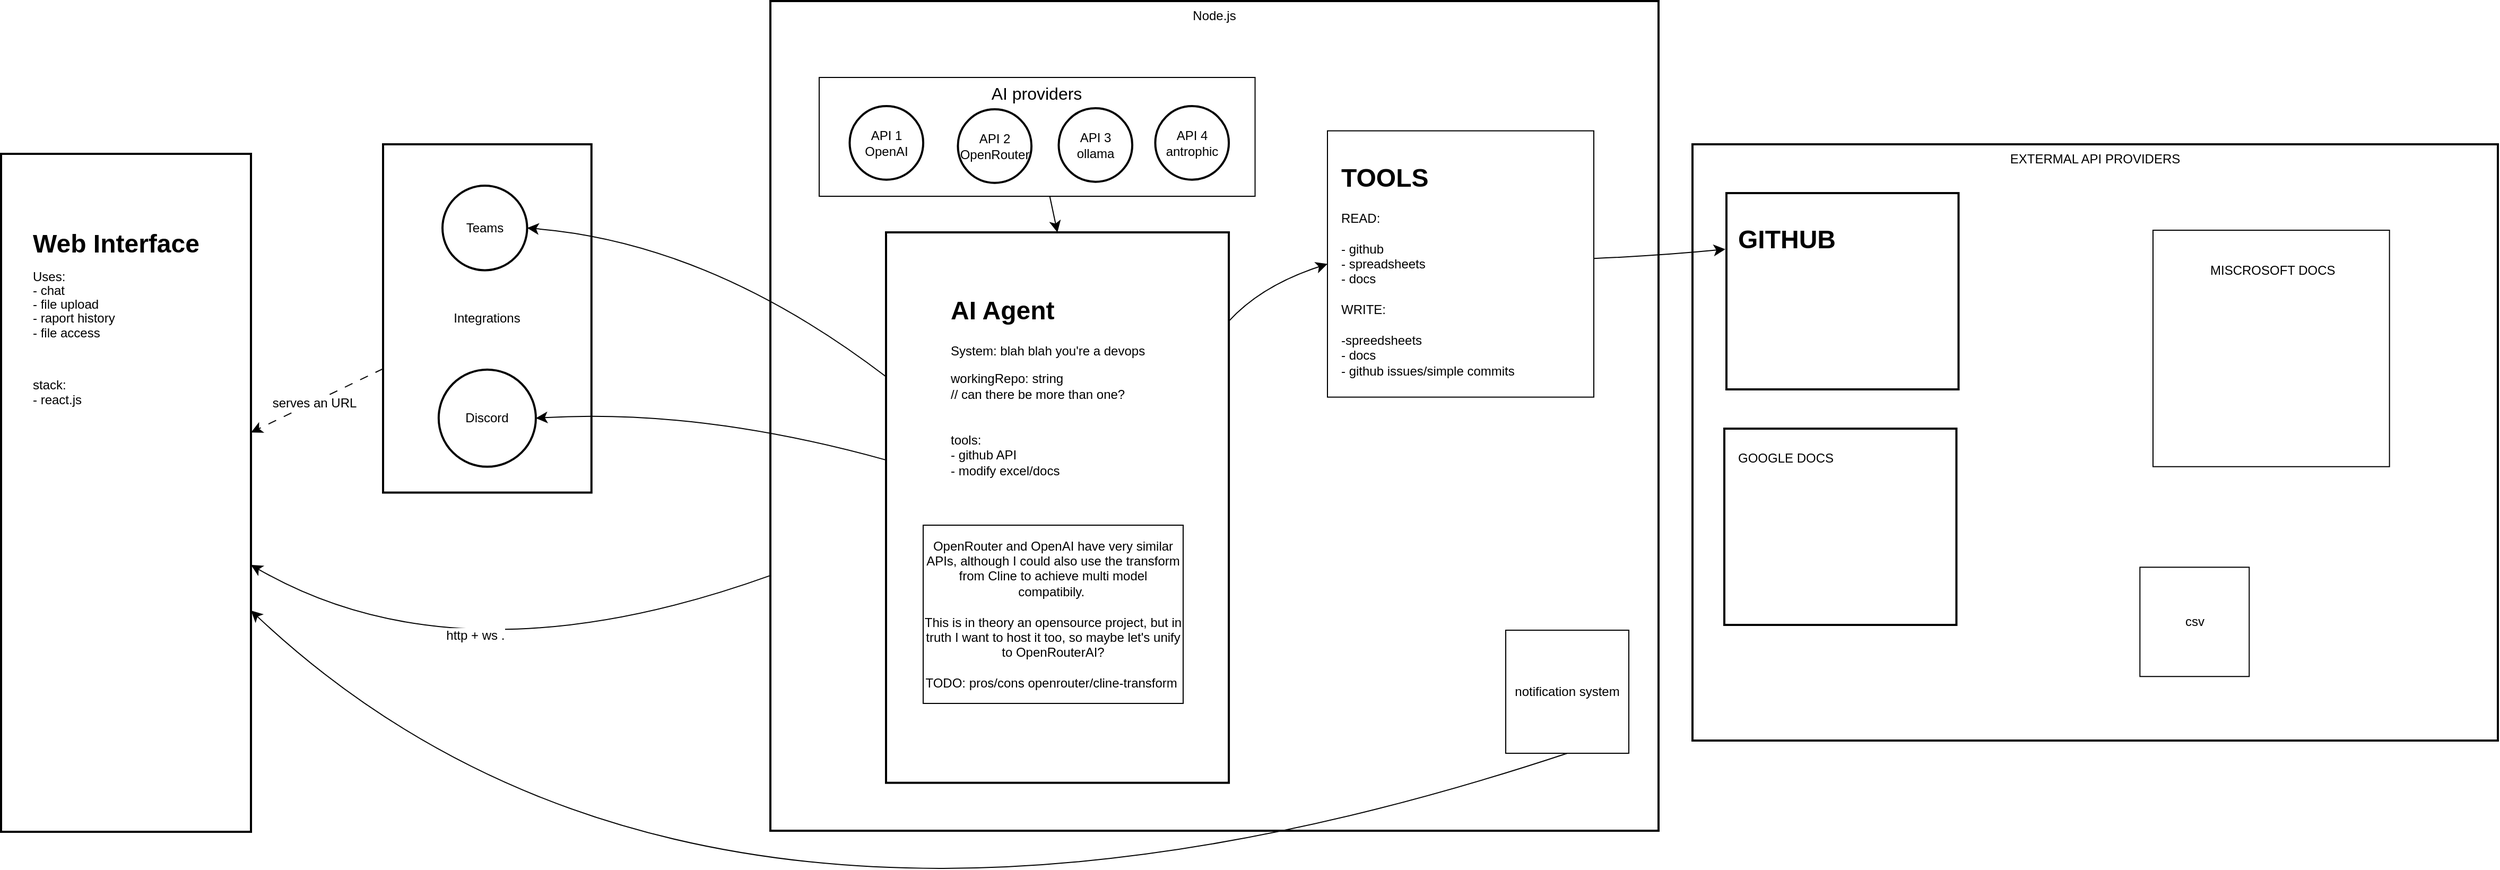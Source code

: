 <mxfile version="26.0.2">
  <diagram name="Strona-1" id="3Ey03jCOjN7yDJ5yqVIj">
    <mxGraphModel dx="1332" dy="758" grid="0" gridSize="10" guides="1" tooltips="1" connect="1" arrows="1" fold="1" page="0" pageScale="1" pageWidth="827" pageHeight="1169" math="0" shadow="0">
      <root>
        <mxCell id="0" />
        <mxCell id="1" parent="0" />
        <mxCell id="R8jTO43OwTZ_dCQ6szHo-49" style="edgeStyle=none;curved=1;rounded=0;orthogonalLoop=1;jettySize=auto;html=1;fontSize=12;startSize=8;endSize=8;" parent="1" source="2" target="12" edge="1">
          <mxGeometry relative="1" as="geometry">
            <Array as="points">
              <mxPoint x="-132" y="504" />
            </Array>
          </mxGeometry>
        </mxCell>
        <mxCell id="R8jTO43OwTZ_dCQ6szHo-50" value="&amp;nbsp;http + ws ." style="edgeLabel;html=1;align=center;verticalAlign=middle;resizable=0;points=[];fontSize=12;" parent="R8jTO43OwTZ_dCQ6szHo-49" vertex="1" connectable="0">
          <mxGeometry x="0.05" y="-42" relative="1" as="geometry">
            <mxPoint as="offset" />
          </mxGeometry>
        </mxCell>
        <mxCell id="2" value="Node.js" style="whiteSpace=wrap;strokeWidth=2;verticalAlign=top;" parent="1" vertex="1">
          <mxGeometry x="159" y="-142" width="837" height="782" as="geometry" />
        </mxCell>
        <mxCell id="R8jTO43OwTZ_dCQ6szHo-95" style="edgeStyle=none;curved=1;rounded=0;orthogonalLoop=1;jettySize=auto;html=1;entryX=0.5;entryY=0;entryDx=0;entryDy=0;fontSize=12;startSize=8;endSize=8;" parent="2" source="R8jTO43OwTZ_dCQ6szHo-91" target="13" edge="1">
          <mxGeometry relative="1" as="geometry" />
        </mxCell>
        <mxCell id="R8jTO43OwTZ_dCQ6szHo-91" value="" style="rounded=0;whiteSpace=wrap;html=1;fillColor=none;" parent="2" vertex="1">
          <mxGeometry x="46" y="72" width="410.77" height="112" as="geometry" />
        </mxCell>
        <mxCell id="5" value="API 1 OpenAI" style="ellipse;aspect=fixed;strokeWidth=2;whiteSpace=wrap;" parent="2" vertex="1">
          <mxGeometry x="74.733" y="98.999" width="69.316" height="69.316" as="geometry" />
        </mxCell>
        <mxCell id="7" value="API 2 OpenRouter" style="ellipse;aspect=fixed;strokeWidth=2;whiteSpace=wrap;" parent="2" vertex="1">
          <mxGeometry x="176.733" y="102.0" width="69.316" height="69.316" as="geometry" />
        </mxCell>
        <mxCell id="9" value="API 3 ollama" style="ellipse;aspect=fixed;strokeWidth=2;whiteSpace=wrap;" parent="2" vertex="1">
          <mxGeometry x="271.733" y="100.997" width="69.316" height="69.316" as="geometry" />
        </mxCell>
        <mxCell id="10" value="API 4 antrophic" style="ellipse;aspect=fixed;strokeWidth=2;whiteSpace=wrap;" parent="2" vertex="1">
          <mxGeometry x="362.733" y="99.002" width="69.316" height="69.316" as="geometry" />
        </mxCell>
        <mxCell id="R8jTO43OwTZ_dCQ6szHo-97" style="edgeStyle=none;curved=1;rounded=0;orthogonalLoop=1;jettySize=auto;html=1;entryX=0;entryY=0.5;entryDx=0;entryDy=0;fontSize=12;startSize=8;endSize=8;" parent="2" source="13" target="R8jTO43OwTZ_dCQ6szHo-55" edge="1">
          <mxGeometry relative="1" as="geometry">
            <Array as="points">
              <mxPoint x="463" y="268" />
            </Array>
          </mxGeometry>
        </mxCell>
        <mxCell id="13" value="" style="whiteSpace=wrap;strokeWidth=2;" parent="2" vertex="1">
          <mxGeometry x="109" y="218" width="323.05" height="518.82" as="geometry" />
        </mxCell>
        <mxCell id="R8jTO43OwTZ_dCQ6szHo-51" value="&lt;h1 style=&quot;margin-top: 0px;&quot;&gt;AI Agent&lt;br&gt;&lt;/h1&gt;&lt;p&gt;System: blah blah you&#39;re a devops&lt;br&gt;&lt;/p&gt;&lt;div&gt;workingRepo: string&lt;/div&gt;&lt;div&gt;// can there be more than one?&lt;/div&gt;&lt;div&gt;&lt;br&gt;&lt;/div&gt;&lt;div&gt;&lt;br&gt;&lt;/div&gt;&lt;div&gt;tools:&amp;nbsp;&lt;/div&gt;&lt;div&gt;- github API&lt;/div&gt;&lt;div&gt;- modify excel/docs&lt;br&gt;&lt;/div&gt;&lt;div&gt;&lt;br&gt;&lt;/div&gt;" style="text;html=1;whiteSpace=wrap;overflow=hidden;rounded=0;" parent="2" vertex="1">
          <mxGeometry x="168.23" y="270.999" width="204.59" height="287.783" as="geometry" />
        </mxCell>
        <mxCell id="R8jTO43OwTZ_dCQ6szHo-53" value="notification system" style="whiteSpace=wrap;html=1;aspect=fixed;" parent="2" vertex="1">
          <mxGeometry x="693" y="592.986" width="116" height="116" as="geometry" />
        </mxCell>
        <mxCell id="R8jTO43OwTZ_dCQ6szHo-55" value="" style="whiteSpace=wrap;html=1;aspect=fixed;" parent="2" vertex="1">
          <mxGeometry x="525" y="122.303" width="251" height="251" as="geometry" />
        </mxCell>
        <mxCell id="R8jTO43OwTZ_dCQ6szHo-56" value="&lt;h1 style=&quot;margin-top: 0px;&quot;&gt;TOOLS&lt;br&gt;&lt;/h1&gt;READ:&lt;br&gt;&lt;div&gt;&lt;br&gt;&lt;/div&gt;&lt;div&gt;- github&lt;/div&gt;&lt;div&gt;- spreadsheets&lt;/div&gt;&lt;div&gt;- docs&lt;/div&gt;&lt;div&gt;&lt;br&gt;&lt;/div&gt;&lt;div&gt;WRITE:&lt;/div&gt;&lt;div&gt;&lt;br&gt;&lt;/div&gt;&lt;div&gt;-spreedsheets&lt;/div&gt;&lt;div&gt;- docs&lt;/div&gt;&lt;div&gt;- github issues/simple commits&lt;br&gt;&lt;/div&gt;" style="text;html=1;whiteSpace=wrap;overflow=hidden;rounded=0;" parent="2" vertex="1">
          <mxGeometry x="536" y="145.776" width="204.59" height="280.433" as="geometry" />
        </mxCell>
        <mxCell id="R8jTO43OwTZ_dCQ6szHo-93" value="AI providers" style="text;strokeColor=none;fillColor=none;html=1;align=center;verticalAlign=middle;whiteSpace=wrap;rounded=0;fontSize=16;" parent="2" vertex="1">
          <mxGeometry x="199.39" y="72" width="104" height="30" as="geometry" />
        </mxCell>
        <mxCell id="yrRPZ2soZu0_ZAYoNDOE-14" value="&lt;div&gt;OpenRouter and OpenAI have very similar APIs, although I could also use the transform from Cline to achieve multi model compatibily.&amp;nbsp;&lt;/div&gt;&lt;div&gt;&lt;br&gt;&lt;/div&gt;&lt;div&gt;This is in theory an opensource project, but in truth I want to host it too, so maybe let&#39;s unify to OpenRouterAI?&lt;/div&gt;&lt;div&gt;&lt;br&gt;&lt;/div&gt;&lt;div&gt;TODO: pros/cons openrouter/cline-transform&amp;nbsp; &lt;/div&gt;" style="rounded=0;whiteSpace=wrap;html=1;" vertex="1" parent="2">
          <mxGeometry x="144" y="494" width="245" height="168" as="geometry" />
        </mxCell>
        <mxCell id="12" value="" style="whiteSpace=wrap;strokeWidth=2;" parent="1" vertex="1">
          <mxGeometry x="-566" y="2" width="235.52" height="639" as="geometry" />
        </mxCell>
        <mxCell id="R8jTO43OwTZ_dCQ6szHo-47" style="edgeStyle=none;curved=1;rounded=0;orthogonalLoop=1;jettySize=auto;html=1;fontSize=12;startSize=8;endSize=8;dashed=1;dashPattern=8 8;" parent="1" source="4" target="12" edge="1">
          <mxGeometry relative="1" as="geometry" />
        </mxCell>
        <mxCell id="R8jTO43OwTZ_dCQ6szHo-48" value="serves an URL" style="edgeLabel;html=1;align=center;verticalAlign=middle;resizable=0;points=[];fontSize=12;" parent="R8jTO43OwTZ_dCQ6szHo-47" vertex="1" connectable="0">
          <mxGeometry x="0.049" y="1" relative="1" as="geometry">
            <mxPoint as="offset" />
          </mxGeometry>
        </mxCell>
        <mxCell id="4" value="Integrations" style="whiteSpace=wrap;strokeWidth=2;" parent="1" vertex="1">
          <mxGeometry x="-206.002" y="-7.003" width="196.383" height="328.271" as="geometry" />
        </mxCell>
        <mxCell id="11" value="Discord" style="ellipse;aspect=fixed;strokeWidth=2;whiteSpace=wrap;" parent="1" vertex="1">
          <mxGeometry x="-153.58" y="205.333" width="91.55" height="91.55" as="geometry" />
        </mxCell>
        <mxCell id="3" value="Teams" style="ellipse;aspect=fixed;strokeWidth=2;whiteSpace=wrap;" parent="1" vertex="1">
          <mxGeometry x="-150.003" y="32.002" width="79.779" height="79.779" as="geometry" />
        </mxCell>
        <mxCell id="R8jTO43OwTZ_dCQ6szHo-45" value="&lt;h1 style=&quot;margin-top: 0px;&quot;&gt;Web Interface&lt;br&gt;&lt;/h1&gt;&lt;p style=&quot;line-height: 10%;&quot;&gt;Uses:&lt;/p&gt;&lt;p style=&quot;line-height: 10%;&quot;&gt;- chat&lt;/p&gt;&lt;p style=&quot;line-height: 10%;&quot;&gt;- file upload&lt;/p&gt;&lt;p style=&quot;line-height: 10%;&quot;&gt;- raport history&lt;/p&gt;&lt;p style=&quot;line-height: 10%;&quot;&gt;- file access&lt;br&gt;&lt;/p&gt;&lt;div&gt;&lt;br&gt;&lt;/div&gt;&lt;div&gt;&lt;br&gt;&lt;/div&gt;&lt;div&gt;stack: &lt;br&gt;&lt;/div&gt;&lt;div&gt;- react.js&lt;br&gt;&lt;/div&gt;" style="text;html=1;whiteSpace=wrap;overflow=hidden;rounded=0;" parent="1" vertex="1">
          <mxGeometry x="-538.24" y="66" width="180" height="204" as="geometry" />
        </mxCell>
        <mxCell id="R8jTO43OwTZ_dCQ6szHo-46" style="edgeStyle=none;curved=1;rounded=0;orthogonalLoop=1;jettySize=auto;html=1;entryX=1;entryY=0.5;entryDx=0;entryDy=0;fontSize=12;startSize=8;endSize=8;" parent="1" source="13" target="11" edge="1">
          <mxGeometry relative="1" as="geometry">
            <Array as="points">
              <mxPoint x="93" y="242" />
            </Array>
          </mxGeometry>
        </mxCell>
        <mxCell id="R8jTO43OwTZ_dCQ6szHo-52" style="edgeStyle=none;curved=1;rounded=0;orthogonalLoop=1;jettySize=auto;html=1;entryX=1;entryY=0.5;entryDx=0;entryDy=0;fontSize=12;startSize=8;endSize=8;" parent="1" source="13" target="3" edge="1">
          <mxGeometry relative="1" as="geometry">
            <Array as="points">
              <mxPoint x="103" y="86" />
            </Array>
          </mxGeometry>
        </mxCell>
        <mxCell id="R8jTO43OwTZ_dCQ6szHo-54" style="edgeStyle=none;curved=1;rounded=0;orthogonalLoop=1;jettySize=auto;html=1;fontSize=12;startSize=8;endSize=8;exitX=0.5;exitY=1;exitDx=0;exitDy=0;" parent="1" source="R8jTO43OwTZ_dCQ6szHo-53" target="12" edge="1">
          <mxGeometry relative="1" as="geometry">
            <Array as="points">
              <mxPoint x="98" y="836" />
            </Array>
          </mxGeometry>
        </mxCell>
        <mxCell id="R8jTO43OwTZ_dCQ6szHo-58" value="EXTERMAL API PROVIDERS" style="whiteSpace=wrap;strokeWidth=2;verticalAlign=top;" parent="1" vertex="1">
          <mxGeometry x="1028" y="-7" width="759" height="562" as="geometry" />
        </mxCell>
        <mxCell id="R8jTO43OwTZ_dCQ6szHo-63" value="" style="whiteSpace=wrap;strokeWidth=2;" parent="R8jTO43OwTZ_dCQ6szHo-58" vertex="1">
          <mxGeometry x="32" y="46" width="218.73" height="185" as="geometry" />
        </mxCell>
        <mxCell id="R8jTO43OwTZ_dCQ6szHo-64" value="&lt;h1 style=&quot;margin-top: 0px;&quot;&gt;GITHUB&lt;br&gt;&lt;/h1&gt;" style="text;html=1;whiteSpace=wrap;overflow=hidden;rounded=0;" parent="R8jTO43OwTZ_dCQ6szHo-58" vertex="1">
          <mxGeometry x="40.735" y="69.001" width="185.524" height="156.215" as="geometry" />
        </mxCell>
        <mxCell id="R8jTO43OwTZ_dCQ6szHo-65" value="csv" style="whiteSpace=wrap;html=1;aspect=fixed;" parent="R8jTO43OwTZ_dCQ6szHo-58" vertex="1">
          <mxGeometry x="421.667" y="398.638" width="102.989" height="102.989" as="geometry" />
        </mxCell>
        <mxCell id="R8jTO43OwTZ_dCQ6szHo-66" value="" style="whiteSpace=wrap;html=1;aspect=fixed;" parent="R8jTO43OwTZ_dCQ6szHo-58" vertex="1">
          <mxGeometry x="433.995" y="80.996" width="222.847" height="222.847" as="geometry" />
        </mxCell>
        <mxCell id="R8jTO43OwTZ_dCQ6szHo-67" value="MISCROSOFT DOCS" style="text;html=1;whiteSpace=wrap;overflow=hidden;rounded=0;" parent="R8jTO43OwTZ_dCQ6szHo-58" vertex="1">
          <mxGeometry x="486.05" y="104.765" width="185.524" height="201.539" as="geometry" />
        </mxCell>
        <mxCell id="R8jTO43OwTZ_dCQ6szHo-89" value="" style="whiteSpace=wrap;strokeWidth=2;" parent="R8jTO43OwTZ_dCQ6szHo-58" vertex="1">
          <mxGeometry x="30" y="268" width="218.73" height="185" as="geometry" />
        </mxCell>
        <mxCell id="R8jTO43OwTZ_dCQ6szHo-90" value="GOOGLE DOCS" style="text;html=1;whiteSpace=wrap;overflow=hidden;rounded=0;" parent="R8jTO43OwTZ_dCQ6szHo-58" vertex="1">
          <mxGeometry x="40.735" y="282.391" width="185.524" height="156.215" as="geometry" />
        </mxCell>
        <mxCell id="R8jTO43OwTZ_dCQ6szHo-78" style="edgeStyle=none;curved=1;rounded=0;orthogonalLoop=1;jettySize=auto;html=1;entryX=-0.005;entryY=0.286;entryDx=0;entryDy=0;entryPerimeter=0;fontSize=12;startSize=8;endSize=8;" parent="1" source="R8jTO43OwTZ_dCQ6szHo-55" target="R8jTO43OwTZ_dCQ6szHo-63" edge="1">
          <mxGeometry relative="1" as="geometry">
            <Array as="points">
              <mxPoint x="997" y="98" />
            </Array>
          </mxGeometry>
        </mxCell>
      </root>
    </mxGraphModel>
  </diagram>
</mxfile>
